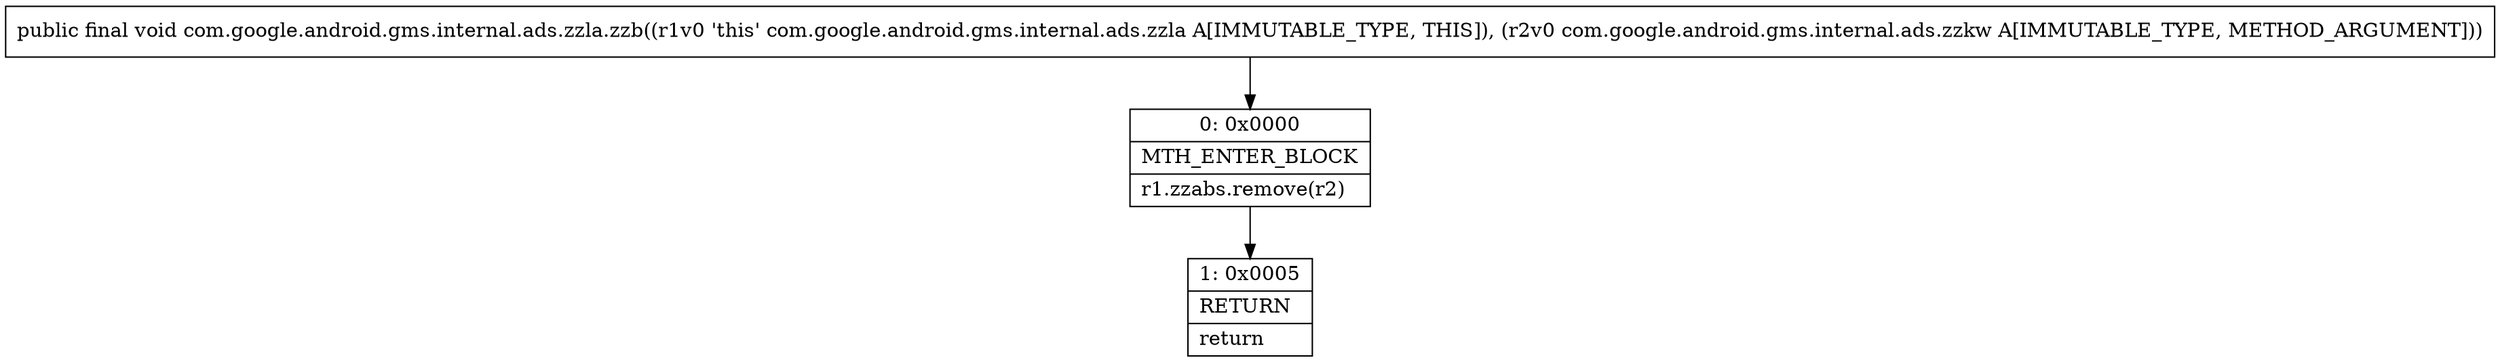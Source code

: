 digraph "CFG forcom.google.android.gms.internal.ads.zzla.zzb(Lcom\/google\/android\/gms\/internal\/ads\/zzkw;)V" {
Node_0 [shape=record,label="{0\:\ 0x0000|MTH_ENTER_BLOCK\l|r1.zzabs.remove(r2)\l}"];
Node_1 [shape=record,label="{1\:\ 0x0005|RETURN\l|return\l}"];
MethodNode[shape=record,label="{public final void com.google.android.gms.internal.ads.zzla.zzb((r1v0 'this' com.google.android.gms.internal.ads.zzla A[IMMUTABLE_TYPE, THIS]), (r2v0 com.google.android.gms.internal.ads.zzkw A[IMMUTABLE_TYPE, METHOD_ARGUMENT])) }"];
MethodNode -> Node_0;
Node_0 -> Node_1;
}

